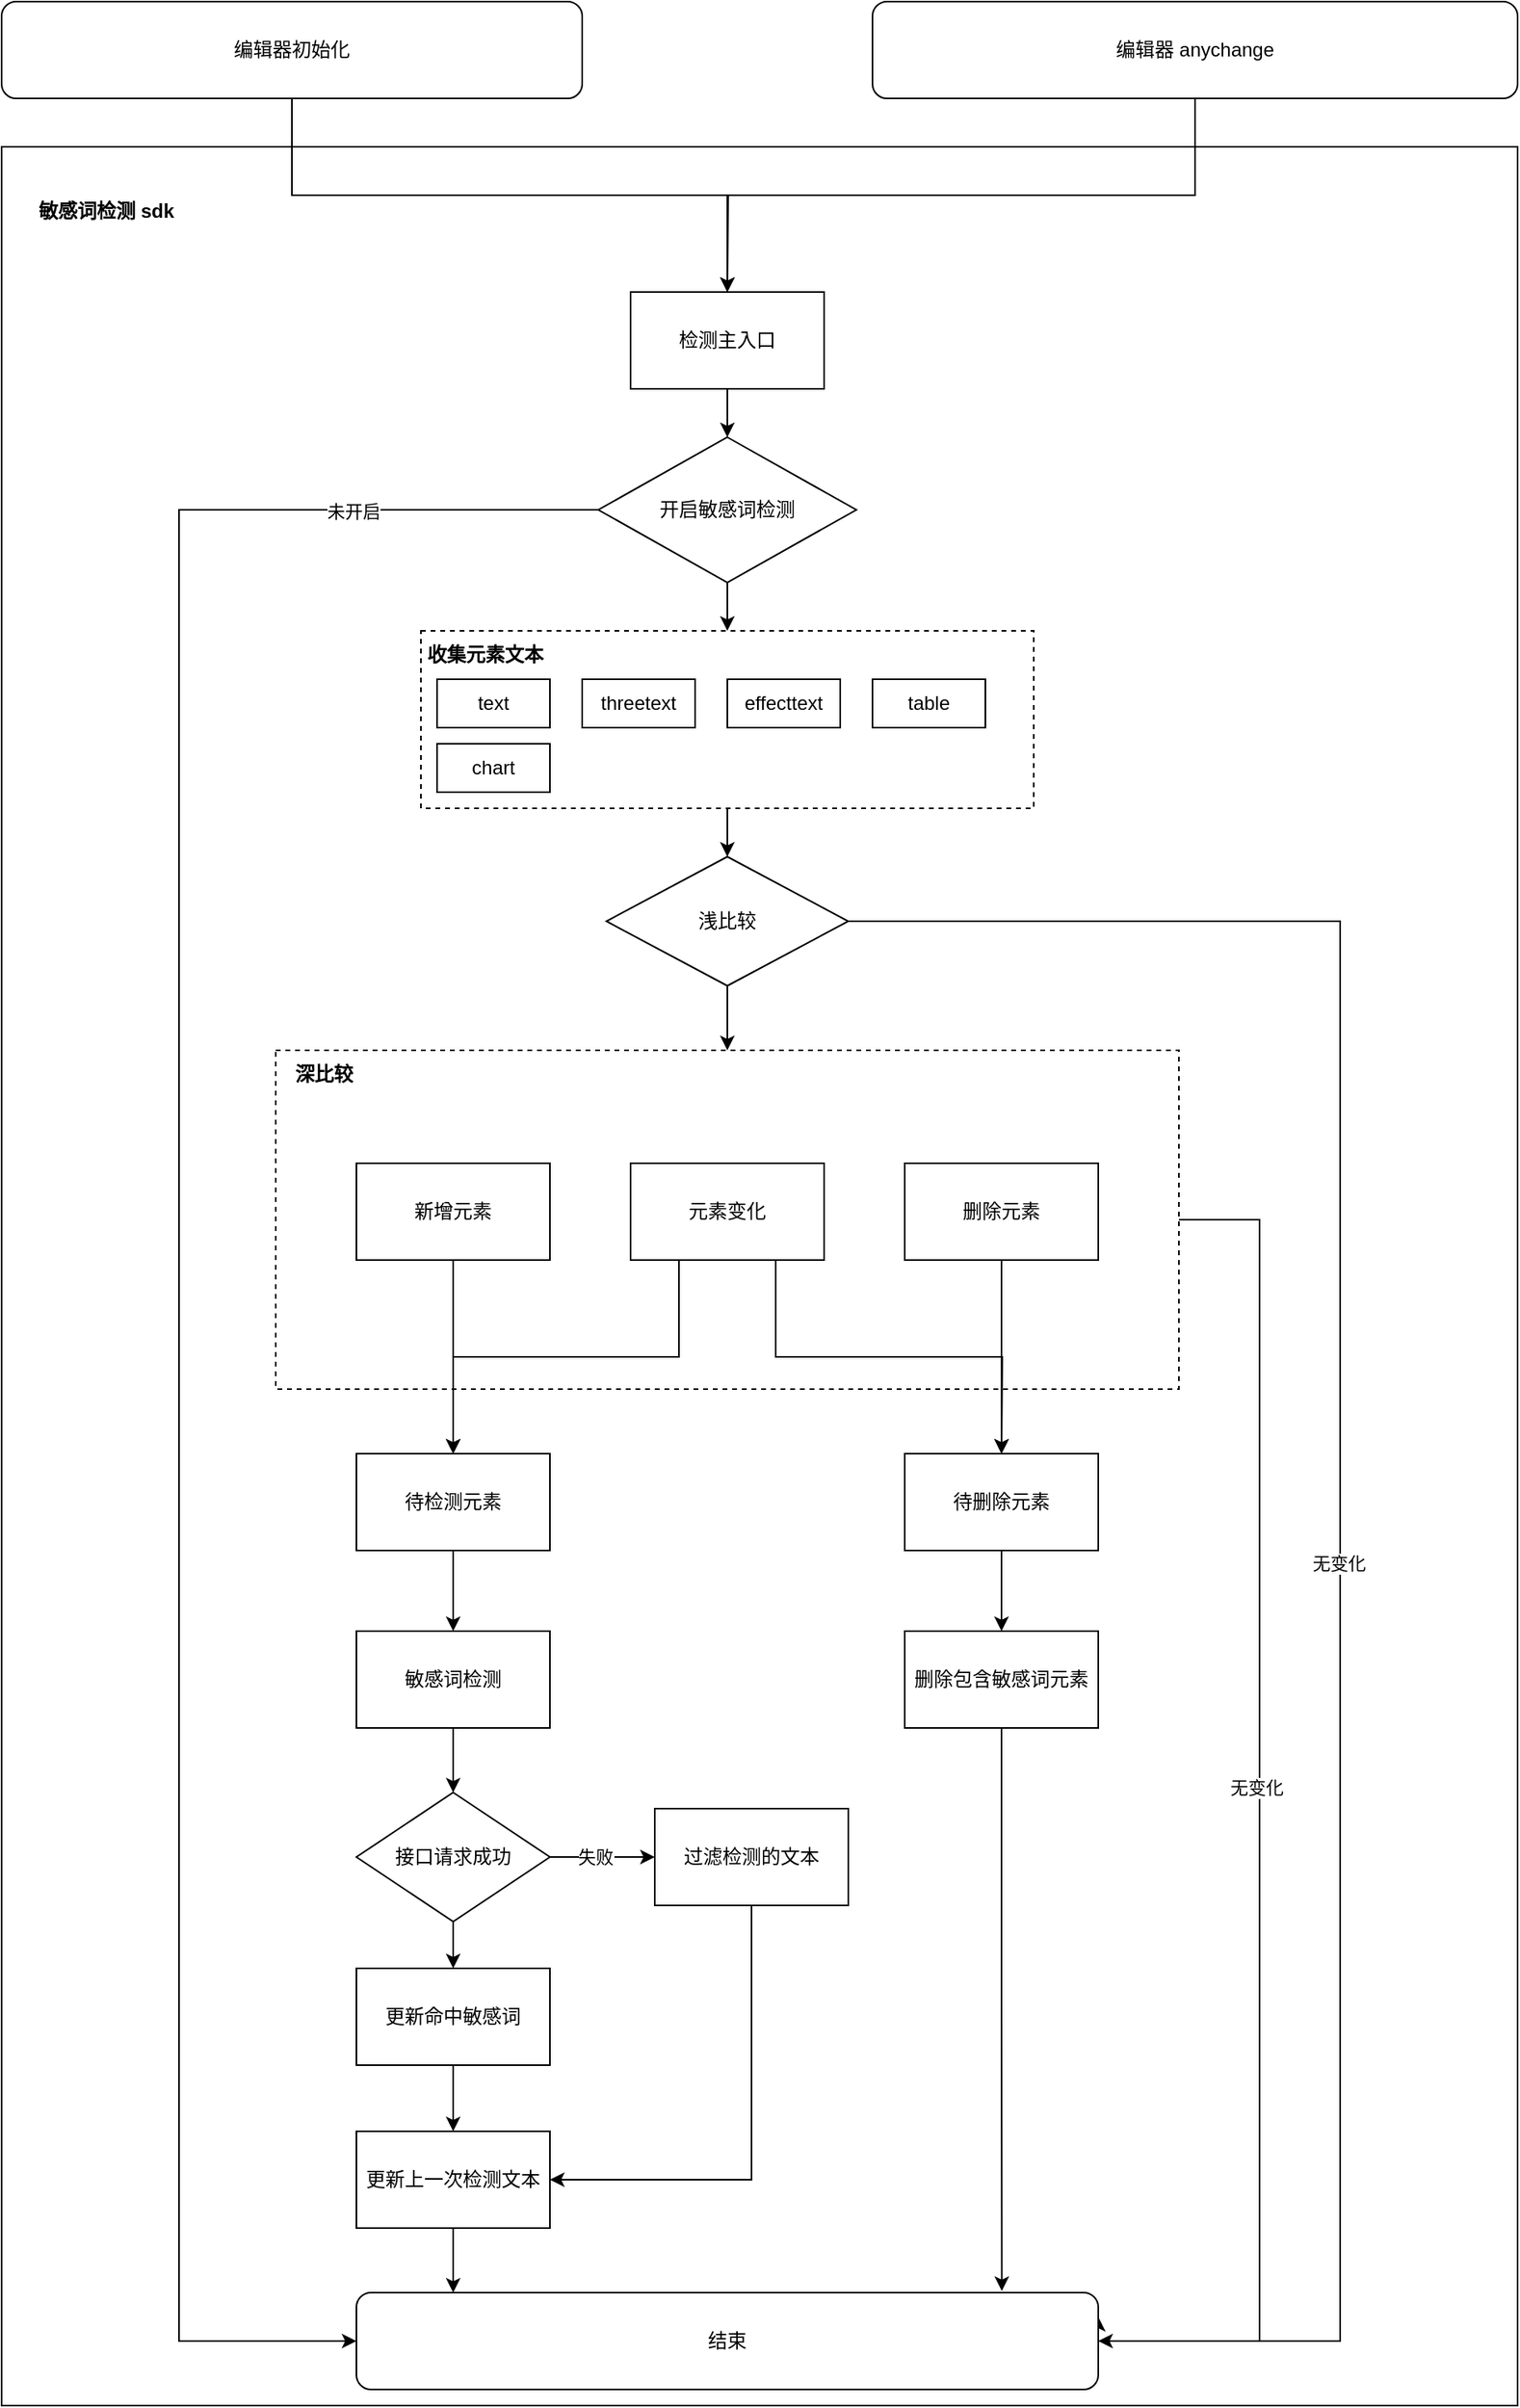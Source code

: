 <mxfile version="21.7.1" type="github">
  <diagram name="第 1 页" id="Xhgq0PyVB4QS4eHgWzg1">
    <mxGraphModel dx="2754" dy="1026" grid="1" gridSize="10" guides="1" tooltips="1" connect="1" arrows="1" fold="1" page="1" pageScale="1" pageWidth="827" pageHeight="1169" math="0" shadow="0">
      <root>
        <mxCell id="0" />
        <mxCell id="1" parent="0" />
        <mxCell id="tT69yiJBIpTcLskg9BEr-1" value="" style="rounded=0;whiteSpace=wrap;html=1;container=0;" parent="1" vertex="1">
          <mxGeometry x="-80" y="120" width="940" height="1400" as="geometry" />
        </mxCell>
        <mxCell id="CsqYkCtor6hZRRwLj2lS-10" style="edgeStyle=orthogonalEdgeStyle;rounded=0;orthogonalLoop=1;jettySize=auto;html=1;exitX=0.5;exitY=1;exitDx=0;exitDy=0;entryX=0.5;entryY=0;entryDx=0;entryDy=0;" edge="1" parent="1" source="tT69yiJBIpTcLskg9BEr-3" target="tT69yiJBIpTcLskg9BEr-13">
          <mxGeometry relative="1" as="geometry" />
        </mxCell>
        <mxCell id="tT69yiJBIpTcLskg9BEr-3" value="编辑器初始化" style="rounded=1;whiteSpace=wrap;html=1;" parent="1" vertex="1">
          <mxGeometry x="-80" y="30" width="360" height="60" as="geometry" />
        </mxCell>
        <mxCell id="CsqYkCtor6hZRRwLj2lS-11" style="edgeStyle=orthogonalEdgeStyle;rounded=0;orthogonalLoop=1;jettySize=auto;html=1;exitX=0.5;exitY=1;exitDx=0;exitDy=0;" edge="1" parent="1" source="tT69yiJBIpTcLskg9BEr-4">
          <mxGeometry relative="1" as="geometry">
            <mxPoint x="370" y="210" as="targetPoint" />
          </mxGeometry>
        </mxCell>
        <mxCell id="tT69yiJBIpTcLskg9BEr-4" value="编辑器 anychange" style="rounded=1;whiteSpace=wrap;html=1;" parent="1" vertex="1">
          <mxGeometry x="460" y="30" width="400" height="60" as="geometry" />
        </mxCell>
        <mxCell id="tT69yiJBIpTcLskg9BEr-2" value="敏感词检测 sdk" style="text;html=1;strokeColor=none;fillColor=none;align=center;verticalAlign=middle;whiteSpace=wrap;rounded=0;fontStyle=1;fontSize=12;" parent="1" vertex="1">
          <mxGeometry x="-60" y="150" width="90" height="20" as="geometry" />
        </mxCell>
        <mxCell id="CsqYkCtor6hZRRwLj2lS-6" value="" style="edgeStyle=orthogonalEdgeStyle;rounded=0;orthogonalLoop=1;jettySize=auto;html=1;" edge="1" parent="1" source="tT69yiJBIpTcLskg9BEr-13" target="CsqYkCtor6hZRRwLj2lS-5">
          <mxGeometry relative="1" as="geometry" />
        </mxCell>
        <mxCell id="tT69yiJBIpTcLskg9BEr-13" value="检测主入口" style="rounded=0;whiteSpace=wrap;html=1;" parent="1" vertex="1">
          <mxGeometry x="310" y="210" width="120" height="60" as="geometry" />
        </mxCell>
        <mxCell id="tT69yiJBIpTcLskg9BEr-17" value="" style="edgeStyle=orthogonalEdgeStyle;rounded=0;orthogonalLoop=1;jettySize=auto;html=1;" parent="1" source="tT69yiJBIpTcLskg9BEr-14" target="tT69yiJBIpTcLskg9BEr-16" edge="1">
          <mxGeometry relative="1" as="geometry" />
        </mxCell>
        <mxCell id="tT69yiJBIpTcLskg9BEr-14" value="" style="rounded=0;whiteSpace=wrap;html=1;dashed=1;" parent="1" vertex="1">
          <mxGeometry x="180" y="420" width="380" height="110" as="geometry" />
        </mxCell>
        <mxCell id="tT69yiJBIpTcLskg9BEr-19" value="" style="edgeStyle=orthogonalEdgeStyle;rounded=0;orthogonalLoop=1;jettySize=auto;html=1;entryX=1;entryY=0.5;entryDx=0;entryDy=0;exitX=1;exitY=0.5;exitDx=0;exitDy=0;" parent="1" source="tT69yiJBIpTcLskg9BEr-16" target="tT69yiJBIpTcLskg9BEr-37" edge="1">
          <mxGeometry relative="1" as="geometry">
            <mxPoint x="540" y="570" as="targetPoint" />
            <Array as="points">
              <mxPoint x="750" y="600" />
              <mxPoint x="750" y="1480" />
            </Array>
          </mxGeometry>
        </mxCell>
        <mxCell id="tT69yiJBIpTcLskg9BEr-20" value="无变化" style="edgeLabel;html=1;align=center;verticalAlign=middle;resizable=0;points=[];" parent="tT69yiJBIpTcLskg9BEr-19" vertex="1" connectable="0">
          <mxGeometry x="0.053" y="-1" relative="1" as="geometry">
            <mxPoint as="offset" />
          </mxGeometry>
        </mxCell>
        <mxCell id="tT69yiJBIpTcLskg9BEr-16" value="浅比较" style="rhombus;whiteSpace=wrap;html=1;" parent="1" vertex="1">
          <mxGeometry x="295" y="560" width="150" height="80" as="geometry" />
        </mxCell>
        <mxCell id="CsqYkCtor6hZRRwLj2lS-3" style="edgeStyle=orthogonalEdgeStyle;rounded=0;orthogonalLoop=1;jettySize=auto;html=1;exitX=1;exitY=0.5;exitDx=0;exitDy=0;entryX=1;entryY=0.25;entryDx=0;entryDy=0;" edge="1" parent="1" source="tT69yiJBIpTcLskg9BEr-21" target="tT69yiJBIpTcLskg9BEr-37">
          <mxGeometry relative="1" as="geometry">
            <mxPoint x="750" y="785" as="targetPoint" />
            <Array as="points">
              <mxPoint x="700" y="785" />
              <mxPoint x="700" y="1480" />
              <mxPoint x="600" y="1480" />
            </Array>
          </mxGeometry>
        </mxCell>
        <mxCell id="CsqYkCtor6hZRRwLj2lS-4" value="无变化" style="edgeLabel;html=1;align=center;verticalAlign=middle;resizable=0;points=[];" vertex="1" connectable="0" parent="CsqYkCtor6hZRRwLj2lS-3">
          <mxGeometry x="-0.065" y="-2" relative="1" as="geometry">
            <mxPoint as="offset" />
          </mxGeometry>
        </mxCell>
        <mxCell id="tT69yiJBIpTcLskg9BEr-21" value="" style="whiteSpace=wrap;html=1;dashed=1;" parent="1" vertex="1">
          <mxGeometry x="90" y="680" width="560" height="210" as="geometry" />
        </mxCell>
        <mxCell id="tT69yiJBIpTcLskg9BEr-22" value="" style="edgeStyle=orthogonalEdgeStyle;rounded=0;orthogonalLoop=1;jettySize=auto;html=1;" parent="1" source="tT69yiJBIpTcLskg9BEr-16" target="tT69yiJBIpTcLskg9BEr-21" edge="1">
          <mxGeometry relative="1" as="geometry" />
        </mxCell>
        <mxCell id="tT69yiJBIpTcLskg9BEr-27" style="edgeStyle=orthogonalEdgeStyle;rounded=0;orthogonalLoop=1;jettySize=auto;html=1;exitX=0.5;exitY=1;exitDx=0;exitDy=0;entryX=0.5;entryY=0;entryDx=0;entryDy=0;" parent="1" source="tT69yiJBIpTcLskg9BEr-23" target="tT69yiJBIpTcLskg9BEr-26" edge="1">
          <mxGeometry relative="1" as="geometry" />
        </mxCell>
        <mxCell id="tT69yiJBIpTcLskg9BEr-23" value="新增元素" style="rounded=0;whiteSpace=wrap;html=1;" parent="1" vertex="1">
          <mxGeometry x="140" y="750" width="120" height="60" as="geometry" />
        </mxCell>
        <mxCell id="CsqYkCtor6hZRRwLj2lS-2" style="edgeStyle=orthogonalEdgeStyle;rounded=0;orthogonalLoop=1;jettySize=auto;html=1;exitX=0.5;exitY=1;exitDx=0;exitDy=0;" edge="1" parent="1" source="tT69yiJBIpTcLskg9BEr-24">
          <mxGeometry relative="1" as="geometry">
            <mxPoint x="540" y="930" as="targetPoint" />
          </mxGeometry>
        </mxCell>
        <mxCell id="tT69yiJBIpTcLskg9BEr-24" value="删除元素" style="rounded=0;whiteSpace=wrap;html=1;" parent="1" vertex="1">
          <mxGeometry x="480" y="750" width="120" height="60" as="geometry" />
        </mxCell>
        <mxCell id="tT69yiJBIpTcLskg9BEr-28" style="edgeStyle=orthogonalEdgeStyle;rounded=0;orthogonalLoop=1;jettySize=auto;html=1;exitX=0.25;exitY=1;exitDx=0;exitDy=0;entryX=0.5;entryY=0;entryDx=0;entryDy=0;" parent="1" source="tT69yiJBIpTcLskg9BEr-25" target="tT69yiJBIpTcLskg9BEr-26" edge="1">
          <mxGeometry relative="1" as="geometry">
            <mxPoint x="200" y="920" as="targetPoint" />
          </mxGeometry>
        </mxCell>
        <mxCell id="tT69yiJBIpTcLskg9BEr-51" style="edgeStyle=orthogonalEdgeStyle;rounded=0;orthogonalLoop=1;jettySize=auto;html=1;exitX=0.75;exitY=1;exitDx=0;exitDy=0;" parent="1" source="tT69yiJBIpTcLskg9BEr-25" edge="1">
          <mxGeometry relative="1" as="geometry">
            <mxPoint x="540" y="930" as="targetPoint" />
          </mxGeometry>
        </mxCell>
        <mxCell id="tT69yiJBIpTcLskg9BEr-25" value="元素变化" style="rounded=0;whiteSpace=wrap;html=1;" parent="1" vertex="1">
          <mxGeometry x="310" y="750" width="120" height="60" as="geometry" />
        </mxCell>
        <mxCell id="tT69yiJBIpTcLskg9BEr-30" value="" style="edgeStyle=orthogonalEdgeStyle;rounded=0;orthogonalLoop=1;jettySize=auto;html=1;" parent="1" source="tT69yiJBIpTcLskg9BEr-26" target="tT69yiJBIpTcLskg9BEr-29" edge="1">
          <mxGeometry relative="1" as="geometry" />
        </mxCell>
        <mxCell id="tT69yiJBIpTcLskg9BEr-26" value="待检测元素" style="rounded=0;whiteSpace=wrap;html=1;" parent="1" vertex="1">
          <mxGeometry x="140" y="930" width="120" height="60" as="geometry" />
        </mxCell>
        <mxCell id="tT69yiJBIpTcLskg9BEr-34" value="" style="edgeStyle=orthogonalEdgeStyle;rounded=0;orthogonalLoop=1;jettySize=auto;html=1;" parent="1" source="tT69yiJBIpTcLskg9BEr-29" target="tT69yiJBIpTcLskg9BEr-31" edge="1">
          <mxGeometry relative="1" as="geometry" />
        </mxCell>
        <mxCell id="tT69yiJBIpTcLskg9BEr-29" value="敏感词检测" style="rounded=0;whiteSpace=wrap;html=1;" parent="1" vertex="1">
          <mxGeometry x="140" y="1040" width="120" height="60" as="geometry" />
        </mxCell>
        <mxCell id="tT69yiJBIpTcLskg9BEr-35" value="" style="edgeStyle=orthogonalEdgeStyle;rounded=0;orthogonalLoop=1;jettySize=auto;html=1;" parent="1" source="tT69yiJBIpTcLskg9BEr-31" target="tT69yiJBIpTcLskg9BEr-33" edge="1">
          <mxGeometry relative="1" as="geometry" />
        </mxCell>
        <mxCell id="tT69yiJBIpTcLskg9BEr-40" value="" style="edgeStyle=orthogonalEdgeStyle;rounded=0;orthogonalLoop=1;jettySize=auto;html=1;" parent="1" source="tT69yiJBIpTcLskg9BEr-31" target="tT69yiJBIpTcLskg9BEr-32" edge="1">
          <mxGeometry relative="1" as="geometry" />
        </mxCell>
        <mxCell id="CsqYkCtor6hZRRwLj2lS-20" value="失败" style="edgeLabel;html=1;align=center;verticalAlign=middle;resizable=0;points=[];" vertex="1" connectable="0" parent="tT69yiJBIpTcLskg9BEr-40">
          <mxGeometry x="-0.139" relative="1" as="geometry">
            <mxPoint as="offset" />
          </mxGeometry>
        </mxCell>
        <mxCell id="tT69yiJBIpTcLskg9BEr-31" value="接口请求成功" style="rhombus;whiteSpace=wrap;html=1;" parent="1" vertex="1">
          <mxGeometry x="140" y="1140" width="120" height="80" as="geometry" />
        </mxCell>
        <mxCell id="tT69yiJBIpTcLskg9BEr-41" style="edgeStyle=orthogonalEdgeStyle;rounded=0;orthogonalLoop=1;jettySize=auto;html=1;exitX=0.5;exitY=1;exitDx=0;exitDy=0;entryX=1;entryY=0.5;entryDx=0;entryDy=0;" parent="1" source="tT69yiJBIpTcLskg9BEr-32" target="tT69yiJBIpTcLskg9BEr-36" edge="1">
          <mxGeometry relative="1" as="geometry" />
        </mxCell>
        <mxCell id="tT69yiJBIpTcLskg9BEr-32" value="过滤检测的文本" style="rounded=0;whiteSpace=wrap;html=1;" parent="1" vertex="1">
          <mxGeometry x="325" y="1150" width="120" height="60" as="geometry" />
        </mxCell>
        <mxCell id="tT69yiJBIpTcLskg9BEr-38" value="" style="edgeStyle=orthogonalEdgeStyle;rounded=0;orthogonalLoop=1;jettySize=auto;html=1;" parent="1" source="tT69yiJBIpTcLskg9BEr-33" target="tT69yiJBIpTcLskg9BEr-36" edge="1">
          <mxGeometry relative="1" as="geometry" />
        </mxCell>
        <mxCell id="tT69yiJBIpTcLskg9BEr-33" value="更新命中敏感词" style="rounded=0;whiteSpace=wrap;html=1;" parent="1" vertex="1">
          <mxGeometry x="140" y="1249" width="120" height="60" as="geometry" />
        </mxCell>
        <mxCell id="tT69yiJBIpTcLskg9BEr-39" value="" style="edgeStyle=orthogonalEdgeStyle;rounded=0;orthogonalLoop=1;jettySize=auto;html=1;" parent="1" source="tT69yiJBIpTcLskg9BEr-36" target="tT69yiJBIpTcLskg9BEr-37" edge="1">
          <mxGeometry relative="1" as="geometry">
            <Array as="points">
              <mxPoint x="200" y="1450" />
              <mxPoint x="200" y="1450" />
            </Array>
          </mxGeometry>
        </mxCell>
        <mxCell id="tT69yiJBIpTcLskg9BEr-36" value="更新上一次检测文本" style="rounded=0;whiteSpace=wrap;html=1;" parent="1" vertex="1">
          <mxGeometry x="140" y="1350" width="120" height="60" as="geometry" />
        </mxCell>
        <mxCell id="tT69yiJBIpTcLskg9BEr-37" value="结束" style="rounded=1;whiteSpace=wrap;html=1;" parent="1" vertex="1">
          <mxGeometry x="140" y="1450" width="460" height="60" as="geometry" />
        </mxCell>
        <mxCell id="tT69yiJBIpTcLskg9BEr-48" value="" style="edgeStyle=orthogonalEdgeStyle;rounded=0;orthogonalLoop=1;jettySize=auto;html=1;" parent="1" source="tT69yiJBIpTcLskg9BEr-44" target="tT69yiJBIpTcLskg9BEr-47" edge="1">
          <mxGeometry relative="1" as="geometry" />
        </mxCell>
        <mxCell id="tT69yiJBIpTcLskg9BEr-44" value="待删除元素" style="rounded=0;whiteSpace=wrap;html=1;" parent="1" vertex="1">
          <mxGeometry x="480" y="930" width="120" height="60" as="geometry" />
        </mxCell>
        <mxCell id="tT69yiJBIpTcLskg9BEr-50" style="edgeStyle=orthogonalEdgeStyle;rounded=0;orthogonalLoop=1;jettySize=auto;html=1;exitX=0.5;exitY=1;exitDx=0;exitDy=0;entryX=0.87;entryY=-0.017;entryDx=0;entryDy=0;entryPerimeter=0;" parent="1" source="tT69yiJBIpTcLskg9BEr-47" target="tT69yiJBIpTcLskg9BEr-37" edge="1">
          <mxGeometry relative="1" as="geometry" />
        </mxCell>
        <mxCell id="tT69yiJBIpTcLskg9BEr-47" value="删除包含敏感词元素" style="rounded=0;whiteSpace=wrap;html=1;" parent="1" vertex="1">
          <mxGeometry x="480" y="1040" width="120" height="60" as="geometry" />
        </mxCell>
        <mxCell id="CsqYkCtor6hZRRwLj2lS-1" value="深比较" style="text;html=1;strokeColor=none;fillColor=none;align=center;verticalAlign=middle;whiteSpace=wrap;rounded=0;fontStyle=1" vertex="1" parent="1">
          <mxGeometry x="90" y="680" width="60" height="30" as="geometry" />
        </mxCell>
        <mxCell id="CsqYkCtor6hZRRwLj2lS-7" value="" style="edgeStyle=orthogonalEdgeStyle;rounded=0;orthogonalLoop=1;jettySize=auto;html=1;" edge="1" parent="1" source="CsqYkCtor6hZRRwLj2lS-5" target="tT69yiJBIpTcLskg9BEr-14">
          <mxGeometry relative="1" as="geometry" />
        </mxCell>
        <mxCell id="CsqYkCtor6hZRRwLj2lS-8" style="edgeStyle=orthogonalEdgeStyle;rounded=0;orthogonalLoop=1;jettySize=auto;html=1;exitX=0;exitY=0.5;exitDx=0;exitDy=0;entryX=0;entryY=0.5;entryDx=0;entryDy=0;" edge="1" parent="1" source="CsqYkCtor6hZRRwLj2lS-5" target="tT69yiJBIpTcLskg9BEr-37">
          <mxGeometry relative="1" as="geometry">
            <Array as="points">
              <mxPoint x="30" y="345" />
              <mxPoint x="30" y="1480" />
            </Array>
          </mxGeometry>
        </mxCell>
        <mxCell id="CsqYkCtor6hZRRwLj2lS-9" value="未开启" style="edgeLabel;html=1;align=center;verticalAlign=middle;resizable=0;points=[];" vertex="1" connectable="0" parent="CsqYkCtor6hZRRwLj2lS-8">
          <mxGeometry x="-0.798" y="1" relative="1" as="geometry">
            <mxPoint as="offset" />
          </mxGeometry>
        </mxCell>
        <mxCell id="CsqYkCtor6hZRRwLj2lS-5" value="开启敏感词检测" style="rhombus;whiteSpace=wrap;html=1;" vertex="1" parent="1">
          <mxGeometry x="290" y="300" width="160" height="90" as="geometry" />
        </mxCell>
        <mxCell id="CsqYkCtor6hZRRwLj2lS-12" value="收集元素文本" style="text;html=1;strokeColor=none;fillColor=none;align=center;verticalAlign=middle;whiteSpace=wrap;rounded=0;fontStyle=1" vertex="1" parent="1">
          <mxGeometry x="180" y="420" width="80" height="30" as="geometry" />
        </mxCell>
        <mxCell id="CsqYkCtor6hZRRwLj2lS-13" value="text" style="rounded=0;whiteSpace=wrap;html=1;" vertex="1" parent="1">
          <mxGeometry x="190" y="450" width="70" height="30" as="geometry" />
        </mxCell>
        <mxCell id="CsqYkCtor6hZRRwLj2lS-14" value="threetext" style="rounded=0;whiteSpace=wrap;html=1;" vertex="1" parent="1">
          <mxGeometry x="280" y="450" width="70" height="30" as="geometry" />
        </mxCell>
        <mxCell id="CsqYkCtor6hZRRwLj2lS-15" value="effecttext" style="rounded=0;whiteSpace=wrap;html=1;" vertex="1" parent="1">
          <mxGeometry x="370" y="450" width="70" height="30" as="geometry" />
        </mxCell>
        <mxCell id="CsqYkCtor6hZRRwLj2lS-16" value="table" style="rounded=0;whiteSpace=wrap;html=1;" vertex="1" parent="1">
          <mxGeometry x="460" y="450" width="70" height="30" as="geometry" />
        </mxCell>
        <mxCell id="CsqYkCtor6hZRRwLj2lS-19" value="chart" style="rounded=0;whiteSpace=wrap;html=1;" vertex="1" parent="1">
          <mxGeometry x="190" y="490" width="70" height="30" as="geometry" />
        </mxCell>
      </root>
    </mxGraphModel>
  </diagram>
</mxfile>
